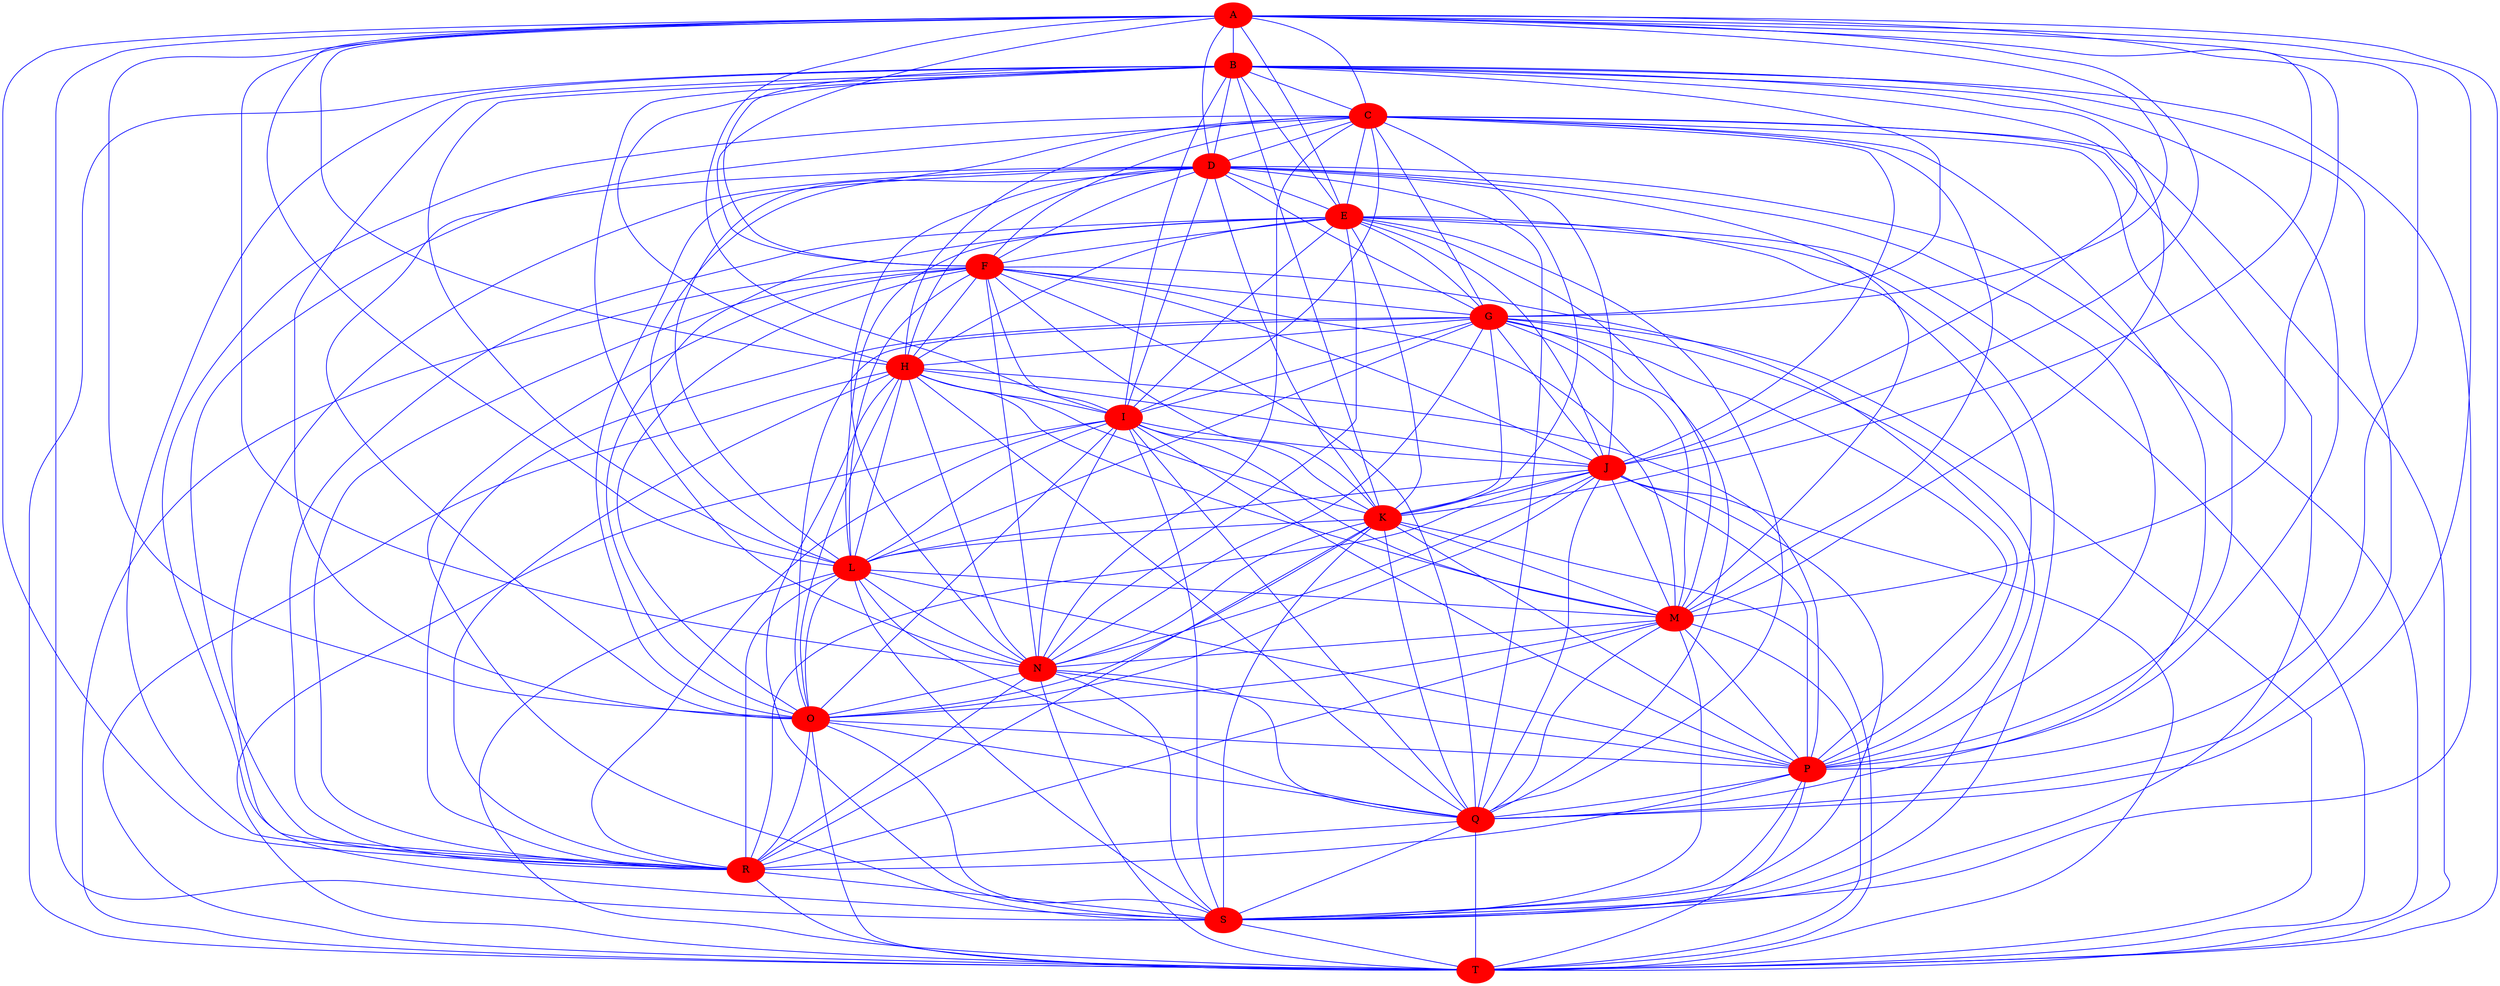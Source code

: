 strict graph "" {
	graph [bb="0,0,3426.9,2862.8"];
	node [color=red,
		label="\N",
		style=filled
	];
	edge [color=blue,
		width=2.0
	];
	A	[height=0.5,
		pos="1337.1,645.17",
		width=0.75];
	B	[height=0.5,
		pos="1964.8,1342.8",
		width=0.75];
	A -- B	[len=11.0,
		pos="1351,660.72 1434.6,753.61 1867.1,1234.3 1950.8,1327.3"];
	C	[height=0.5,
		pos="1900.2,288.53",
		width=0.75];
	A -- C	[len=63.0,
		pos="1356.8,632.69 1443.8,577.58 1793.1,356.37 1880.4,301.1"];
	D	[height=0.5,
		pos="1719.8,2121.6",
		width=0.75];
	A -- D	[len=98.0,
		pos="1341.7,663.04 1382.1,819.09 1674.8,1948 1715.2,2103.8"];
	E	[height=0.5,
		pos="27,1809.6",
		width=0.75];
	A -- E	[len=34.0,
		pos="1320.5,659.89 1179.7,785.07 184.77,1669.3 43.637,1794.8"];
	F	[height=0.5,
		pos="1036.4,937.51",
		width=0.75];
	A -- F	[len=5.0,
		pos="1321.7,660.07 1270.1,710.22 1103.2,872.54 1051.6,922.64"];
	G	[height=0.5,
		pos="1304.8,578.65",
		width=0.75];
	A -- G	[len=1.0,
		pos="1328.7,628.04 1324,618.19 1318,605.84 1313.2,595.95"];
	H	[height=0.5,
		pos="2505.6,1204.2",
		width=0.75];
	A -- H	[len=19.0,
		pos="1359.1,655.72 1505.6,725.8 2336.9,1123.5 2483.5,1193.7"];
	I	[height=0.5,
		pos="1018,1090.1",
		width=0.75];
	A -- I	[len=85.0,
		pos="1325.3,661.53 1275.3,731.29 1080.1,1003.5 1029.9,1073.5"];
	J	[height=0.5,
		pos="2011.6,2107.2",
		width=0.75];
	A -- J	[len=76.0,
		pos="1345.1,662.61 1415.9,816.12 1932.2,1935.1 2003.4,2089.5"];
	K	[height=0.5,
		pos="105.28,671.01",
		width=0.75];
	A -- K	[len=61.0,
		pos="1309.9,645.74 1146.4,649.17 295.34,667.03 132.3,670.45"];
	L	[height=0.5,
		pos="821,866.73",
		width=0.75];
	A -- L	[len=98.0,
		pos="1314.2,654.98 1228.9,691.62 929.25,820.25 843.87,856.91"];
	M	[height=0.5,
		pos="3399.9,80.366",
		width=0.75];
	A -- M	[len=95.0,
		pos="1362.4,638.23 1581.7,578.19 3155.9,147.17 3374.6,87.268"];
	N	[height=0.5,
		pos="1188.9,18",
		width=0.75];
	A -- N	[len=48.0,
		pos="1332.8,627.08 1311.2,535.8 1214.5,126.62 1193.1,35.866"];
	O	[height=0.5,
		pos="1605.9,724.79",
		width=0.75];
	A -- O	[len=41.0,
		pos="1361.9,652.52 1413.1,667.69 1530,702.31 1581.1,717.46"];
	P	[height=0.5,
		pos="1892.1,701.98",
		width=0.75];
	A -- P	[len=99.0,
		pos="1363.8,647.91 1457.7,657.52 1771.3,689.61 1865.3,699.23"];
	Q	[height=0.5,
		pos="1567.5,665.68",
		width=0.75];
	A -- Q	[len=3.0,
		pos="1363.9,647.56 1408.2,651.51 1496,659.32 1540.4,663.27"];
	R	[height=0.5,
		pos="769.74,1739.2",
		width=0.75];
	A -- R	[len=35.0,
		pos="1328.1,662.36 1261.7,790.39 844.96,1594.1 778.63,1722"];
	S	[height=0.5,
		pos="889.49,2844.8",
		width=0.75];
	A -- S	[len=63.0,
		pos="1333.4,663.2 1293.1,861.29 933.41,2628.9 893.15,2826.8"];
	T	[height=0.5,
		pos="1166.4,1263.3",
		width=0.75];
	A -- T	[len=26.0,
		pos="1332.1,663 1307.3,752.87 1196.2,1155.4 1171.4,1245.4"];
	B -- C	[len=53.0,
		pos="1963.7,1324.5 1955.9,1196.4 1909.2,435.32 1901.3,306.92"];
	B -- D	[len=69.0,
		pos="1959.2,1360.6 1926.4,1465.1 1758.2,1999.5 1725.3,2103.9"];
	B -- E	[len=70.0,
		pos="1939.3,1349 1727.3,1400 264.29,1752.4 52.527,1803.4"];
	B -- F	[len=88.0,
		pos="1941.9,1332.8 1813.7,1276.9 1187.6,1003.5 1059.3,947.55"];
	B -- G	[len=13.0,
		pos="1951.3,1327.2 1866.2,1228.7 1404.4,693.95 1318.5,594.55"];
	B -- H	[len=25.0,
		pos="1990.2,1336.4 2081,1313.1 2389.5,1234 2480.3,1210.7"];
	B -- I	[len=73.0,
		pos="1939.5,1336.1 1805.3,1300.2 1177.9,1132.7 1043.4,1096.8"];
	B -- J	[len=71.0,
		pos="1965.9,1361 1972.3,1465 2004.1,1984.4 2010.4,2088.9"];
	B -- K	[len=90.0,
		pos="1941,1334.2 1739.9,1261.6 330.48,752.38 129.18,679.65"];
	B -- L	[len=94.0,
		pos="1941.7,1333.2 1794.8,1272.1 992.03,937.92 844.35,876.45"];
	B -- M	[len=34.0,
		pos="1981.2,1328.5 2129.2,1198.2 3235.1,225.35 3383.4,94.829"];
	B -- N	[len=85.0,
		pos="1954.7,1325.6 1870.3,1181.4 1282.1,177.23 1198.7,34.79"];
	B -- O	[len=79.0,
		pos="1955,1326 1903.8,1237.8 1666.9,829.81 1615.6,741.63"];
	B -- P	[len=88.0,
		pos="1962.8,1324.7 1952.2,1232 1904.6,812.27 1894.1,719.96"];
	B -- Q	[len=12.0,
		pos="1954.8,1325.8 1899.6,1231.6 1632.7,776.75 1577.5,682.71"];
	B -- R	[len=55.0,
		pos="1940.4,1350.9 1786.2,1402.1 948.26,1680 794.11,1731.1"];
	B -- S	[len=43.0,
		pos="1953.1,1359.2 1844.2,1511.3 1009.9,2676.7 901.15,2828.5"];
	B -- T	[len=12.0,
		pos="1937.8,1340.2 1815.6,1328 1315.6,1278.2 1193.5,1266"];
	C -- D	[len=53.0,
		pos="1898.4,306.67 1880.8,485.25 1739.1,1925.7 1721.5,2103.6"];
	C -- E	[len=33.0,
		pos="1882.8,302.61 1705.4,446.74 221.9,1651.3 44.358,1795.5"];
	C -- F	[len=57.0,
		pos="1882.2,302.08 1769.7,386.54 1166.4,839.79 1054.3,924.03"];
	C -- G	[len=90.0,
		pos="1878.3,299.2 1784.9,344.69 1420.6,522.2 1326.9,567.88"];
	C -- H	[len=13.0,
		pos="1911.2,305.2 1986.1,418.53 2419.8,1074.5 2494.6,1187.6"];
	C -- I	[len=97.0,
		pos="1884.1,303.12 1775,402.32 1143.1,976.45 1034,1075.5"];
	C -- J	[len=26.0,
		pos="1901.3,306.53 1912.1,483.6 1999.6,1911.2 2010.4,2089"];
	C -- K	[len=90.0,
		pos="1874.5,294.01 1671.9,337.19 335.07,622.05 131.3,665.47"];
	C -- L	[len=82.0,
		pos="1879.1,299.82 1742.2,373.2 979.59,781.76 842.21,855.37"];
	C -- M	[len=38.0,
		pos="1926.9,284.83 2110.8,259.3 3189.2,109.61 3373.2,84.071"];
	C -- N	[len=13.0,
		pos="1876.5,279.53 1768.3,238.36 1321.1,68.27 1212.6,27.035"];
	C -- O	[len=6.0,
		pos="1889,305.1 1842.4,374.2 1663.7,639.07 1617.1,708.2"];
	C -- P	[len=76.0,
		pos="1899.8,306.56 1898.5,374.63 1893.8,615.61 1892.4,683.85"];
	C -- Q	[len=26.0,
		pos="1886.3,304.25 1832.2,365.6 1635.7,588.43 1581.4,649.89"];
	C -- R	[len=84.0,
		pos="1887.5,304.82 1771.6,453.61 897.86,1574.8 782.34,1723"];
	C -- S	[len=47.0,
		pos="1893.2,306.22 1808.5,520.49 981.08,2613.1 896.46,2827.1"];
	C -- T	[len=63.0,
		pos="1888.1,304.63 1800.6,420.85 1266.8,1130.1 1178.7,1247"];
	D -- E	[len=66.0,
		pos="1693.5,2116.8 1496.4,2080.5 250.34,1850.7 53.244,1814.4"];
	D -- F	[len=74.0,
		pos="1709.8,2104.4 1632.2,1969.9 1123.2,1088 1046.1,954.45"];
	D -- G	[len=83.0,
		pos="1715,2103.8 1671.9,1943.6 1352.7,756.91 1309.6,596.56"];
	D -- H	[len=90.0,
		pos="1733.4,2105.7 1829,1994.1 2397.4,1330.6 2492.2,1219.9"];
	D -- I	[len=65.0,
		pos="1708.5,2105 1625.5,1983.1 1112,1228.2 1029.3,1106.6"];
	D -- J	[len=4.0,
		pos="1746.7,2120.3 1802.1,2117.5 1928.5,2111.3 1984.3,2108.5"];
	D -- K	[len=82.0,
		pos="1703.5,2107 1545.2,1964.8 279.02,827.12 121.37,685.47"];
	D -- L	[len=47.0,
		pos="1708.1,2105.3 1610.3,1968.8 930.45,1019.6 832.7,883.06"];
	D -- M	[len=32.0,
		pos="1732.8,2105.8 1880.6,1926.2 3238.7,276.2 3386.8,96.265"];
	D -- N	[len=78.0,
		pos="1715.3,2103.8 1666.7,1911.4 1241.8,227.53 1193.4,35.761"];
	D -- O	[len=56.0,
		pos="1718.3,2103.5 1705.9,1951.6 1619.7,894.9 1607.4,742.97"];
	D -- P	[len=39.0,
		pos="1721.9,2103.7 1740.5,1951.1 1871.3,872.94 1889.9,720"];
	D -- Q	[len=46.0,
		pos="1717.9,2103.5 1701.6,1947.8 1585.6,838.87 1569.4,683.7"];
	D -- R	[len=76.0,
		pos="1696.3,2112.2 1565.1,2059.4 924.48,1801.5 793.25,1748.7"];
	D -- S	[len=16.0,
		pos="1703.2,2136.1 1596.9,2228.6 1012.5,2737.6 906.11,2830.3"];
	D -- T	[len=12.0,
		pos="1709,2104.9 1638.7,1995.9 1247.8,1389.4 1177.3,1280.2"];
	E -- F	[len=87.0,
		pos="43.677,1795.1 164.15,1691.1 899.93,1055.4 1019.8,951.78"];
	E -- G	[len=68.0,
		pos="42.695,1794.4 178.61,1663.5 1154.7,723.24 1289.4,593.48"];
	E -- H	[len=26.0,
		pos="52.747,1803.3 299.08,1743.1 2235.3,1270.2 2480.1,1210.5"];
	E -- I	[len=15.0,
		pos="45.477,1796.1 169.22,1706.3 876.33,1192.9 999.67,1103.4"];
	E -- J	[len=78.0,
		pos="53.554,1813.5 271.8,1846.3 1767.2,2070.5 1985.1,2103.2"];
	E -- K	[len=85.0,
		pos="28.261,1791.2 37.514,1656.6 94.798,823.43 104.02,689.25"];
	E -- L	[len=35.0,
		pos="40.448,1793.6 136.12,1680 712.68,995.36 807.73,882.48"];
	E -- M	[len=40.0,
		pos="48.538,1798.5 321.63,1658.5 3104.4,231.84 3378.2,91.469"];
	E -- N	[len=93.0,
		pos="37.76,1793 147.86,1623.2 1068,204.41 1178.1,34.601"];
	E -- O	[len=26.0,
		pos="45.831,1796.6 211.7,1682.7 1421.3,851.6 1587.1,737.71"];
	E -- P	[len=49.0,
		pos="47.31,1797.5 236.21,1685.3 1683.3,825.96 1871.9,713.99"];
	E -- Q	[len=62.0,
		pos="45.103,1796.1 205.97,1676.7 1388.5,798.62 1549.4,679.13"];
	E -- R	[len=29.0,
		pos="53.873,1807 169.87,1796 626.98,1752.7 742.9,1741.7"];
	E -- S	[len=18.0,
		pos="40.202,1825.4 140.13,1945.3 776.25,2708.9 876.26,2828.9"];
	E -- T	[len=77.0,
		pos="48.997,1799 193.07,1729.9 1000.6,1342.8 1144.5,1273.8"];
	F -- G	[len=90.0,
		pos="1048.6,921.16 1093.3,861.38 1247.6,655.04 1292.5,595.1"];
	F -- H	[len=67.0,
		pos="1062.5,942.26 1242.7,974.97 2299.2,1166.8 2479.4,1199.5"];
	F -- I	[len=2.0,
		pos="1034.2,955.61 1030.6,984.97 1023.7,1042.6 1020.2,1072"];
	F -- J	[len=25.0,
		pos="1049.8,953.6 1158.2,1083.7 1890.2,1961.6 1998.2,2091.2"];
	F -- K	[len=22.0,
		pos="1011.4,930.39 879.43,892.6 262.46,716.01 130.26,678.16"];
	F -- L	[len=3.0,
		pos="1012.1,929.53 970.71,915.94 887.05,888.44 845.53,874.79"];
	F -- M	[len=83.0,
		pos="1060.1,928.89 1291.8,844.87 3143.6,173.31 3375.9,89.042"];
	F -- N	[len=43.0,
		pos="1039.3,919.56 1058.7,802.85 1166.5,153.12 1185.9,36.07"];
	F -- O	[len=72.0,
		pos="1060.1,928.64 1152.7,894.05 1489.2,768.36 1582,733.7"];
	F -- P	[len=86.0,
		pos="1061.5,930.59 1186.7,896.13 1741.7,743.36 1866.9,708.9"];
	F -- Q	[len=80.0,
		pos="1057.8,926.52 1143.5,882.67 1460.4,720.49 1546.1,676.66"];
	F -- R	[len=80.0,
		pos="1030.4,955.38 994.91,1062.1 811.23,1614.4 775.7,1721.3"];
	F -- S	[len=40.0,
		pos="1034.9,955.78 1020.8,1139.1 904.98,2643.6 890.89,2826.6"];
	F -- T	[len=48.0,
		pos="1043.3,955.03 1065.9,1011.6 1136.8,1189 1159.4,1245.7"];
	G -- H	[len=68.0,
		pos="1326.1,589.77 1473.4,666.49 2336.9,1116.4 2484.2,1193.1"];
	G -- I	[len=50.0,
		pos="1295.2,595.66 1251.6,673.48 1071.3,995.02 1027.6,1073"];
	G -- J	[len=38.0,
		pos="1312.8,596.08 1385.7,753.75 1930.4,1931.6 2003.5,2089.6"];
	G -- K	[len=17.0,
		pos="1277.7,580.73 1117.4,593.07 292.66,656.58 132.31,668.93"];
	G -- L	[len=87.0,
		pos="1284.6,590.66 1205.9,637.51 920.09,807.72 841.26,854.67"];
	G -- M	[len=63.0,
		pos="1330.5,572.53 1553.2,519.55 3152.1,139.3 3374.3,86.455"];
	G -- N	[len=7.0,
		pos="1301,560.63 1283.6,476.19 1210,120.24 1192.6,35.952"];
	G -- O	[len=24.0,
		pos="1326.9,589.39 1382.6,616.42 1528,686.98 1583.7,714.03"];
	G -- P	[len=55.0,
		pos="1330.8,584.11 1427.9,604.5 1768.9,676.1 1866.1,696.51"];
	G -- Q	[len=77.0,
		pos="1329,586.68 1379.1,603.26 1493.3,641.1 1543.3,657.67"];
	G -- R	[len=96.0,
		pos="1296.8,595.95 1235.4,729.04 839.29,1588.3 777.76,1721.8"];
	G -- S	[len=51.0,
		pos="1301.5,596.56 1264.7,797.52 929.63,2625.7 892.77,2826.8"];
	G -- T	[len=13.0,
		pos="1301.1,596.61 1281.7,693.03 1189.6,1148.5 1170.1,1245.2"];
	H -- I	[len=32.0,
		pos="2478.5,1202.2 2294.4,1188 1228.9,1106.2 1045,1092.1"];
	H -- J	[len=12.0,
		pos="2496.1,1221.5 2433.9,1335.2 2082.8,1977 2020.9,2090.1"];
	H -- K	[len=78.0,
		pos="2479.8,1198.5 2238.3,1144.9 372.3,730.33 130.96,676.72"];
	H -- L	[len=86.0,
		pos="2479.4,1199 2283.3,1159.7 1043.3,911.26 847.12,871.96"];
	H -- M	[len=58.0,
		pos="2518.6,1187.9 2620.1,1060.2 3286.2,223.22 3387.1,96.443"];
	H -- N	[len=58.0,
		pos="2489.4,1189.7 2349.5,1063.6 1345.7,159.25 1205.2,32.694"];
	H -- O	[len=49.0,
		pos="2484.2,1192.9 2361.7,1127.6 1749,801.08 1627,736.06"];
	H -- P	[len=10.0,
		pos="2488.2,1190 2399.5,1117.4 1997.7,788.42 1909.3,716.07"];
	H -- Q	[len=67.0,
		pos="2485.1,1192.5 2361.2,1121.4 1712.4,748.86 1588.1,677.51"];
	H -- R	[len=55.0,
		pos="2481,1211.8 2286,1271.9 989.45,1671.5 794.31,1731.6"];
	H -- S	[len=61.0,
		pos="2490.6,1219.4 2337.5,1374.8 1059,2672.7 904.7,2829.3"];
	H -- T	[len=39.0,
		pos="2478.5,1205.4 2306.4,1213 1365.7,1254.5 1193.5,1262.1"];
	I -- J	[len=53.0,
		pos="1032.8,1105.2 1146.8,1221.9 1882.4,1974.9 1996.7,2091.9"];
	I -- K	[len=11.0,
		pos="995.46,1079.7 869.46,1021.8 253.95,739.27 127.87,681.39"];
	I -- L	[len=25.0,
		pos="1004.2,1074.3 967.99,1033.3 871,923.4 834.84,882.42"];
	I -- M	[len=96.0,
		pos="1040.8,1080.4 1269.6,983.41 3146.7,187.7 3376.8,90.155"];
	I -- N	[len=88.0,
		pos="1020.9,1071.9 1041.5,942.71 1165.6,164.25 1186,35.909"];
	I -- O	[len=35.0,
		pos="1037.9,1077.7 1127.9,1021.8 1496,793.03 1586,737.15"];
	I -- P	[len=58.0,
		pos="1040.5,1080.1 1162.8,1025.8 1746.5,766.63 1869.4,712.07"];
	I -- Q	[len=63.0,
		pos="1035.7,1076.4 1118.3,1012.6 1466.5,743.67 1549.6,679.48"];
	I -- R	[len=93.0,
		pos="1011.3,1107.8 975.81,1200.4 811.93,1628.9 776.5,1721.5"];
	I -- S	[len=23.0,
		pos="1016.7,1108.3 1003.9,1282.7 903.5,2653.5 890.8,2826.8"];
	I -- T	[len=3.0,
		pos="1031.5,1105.7 1059.6,1138.6 1124.7,1214.6 1152.9,1247.5"];
	J -- K	[len=69.0,
		pos="1993.6,2093.6 1811.7,1956.6 304.99,821.47 123.21,684.52"];
	J -- L	[len=16.0,
		pos="1996.9,2091.9 1870.4,1960.1 962.76,1014.4 835.75,882.1"];
	J -- M	[len=33.0,
		pos="2022.9,2090.5 2148,1908 3263.6,279.28 3388.5,96.943"];
	J -- N	[len=76.0,
		pos="2004.7,2089.7 1930.1,1900.2 1270.9,226.3 1195.8,35.657"];
	J -- O	[len=47.0,
		pos="2006.4,2089.4 1962.5,1940 1655.3,893.3 1611.2,742.8"];
	J -- P	[len=25.0,
		pos="2010,2089.1 1997.1,1937.3 1906.7,873.27 1893.6,720.28"];
	J -- Q	[len=33.0,
		pos="2006.1,2089.5 1958.9,1936.3 1620.4,837.32 1573,683.54"];
	J -- R	[len=65.0,
		pos="1986.8,2099.8 1827.8,2052.7 953.74,1793.7 794.6,1746.6"];
	J -- S	[len=58.0,
		pos="1992.1,2120 1855.7,2209.6 1045.7,2742.1 909.06,2831.9"];
	J -- T	[len=43.0,
		pos="1996.5,2092.2 1892.9,1988.7 1285.2,1381.9 1181.5,1278.3"];
	K -- L	[len=33.0,
		pos="130.33,677.87 240.93,708.11 684.85,829.5 795.78,859.83"];
	K -- M	[len=53.0,
		pos="131.8,666.26 426.23,613.47 3078.9,137.9 3373.3,85.12"];
	K -- N	[len=54.0,
		pos="125.48,658.84 260.78,577.3 1034,111.36 1168.8,30.091"];
	K -- O	[len=79.0,
		pos="132.28,671.98 317.15,678.61 1394.1,717.2 1578.9,723.82"];
	K -- P	[len=63.0,
		pos="132.27,671.48 338.24,675.05 1658.7,697.93 1865,701.51"];
	K -- Q	[len=35.0,
		pos="132.54,670.91 315.12,670.25 1358.5,666.44 1540.4,665.78"];
	K -- R	[len=78.0,
		pos="115.71,687.79 193.48,812.81 681.64,1597.6 759.32,1722.4"];
	K -- S	[len=61.0,
		pos="111.71,688.83 182.33,884.6 812.52,2631.4 883.07,2827"];
	K -- T	[len=85.0,
		pos="126,682.58 260.68,757.75 1010.5,1176.3 1145.6,1251.7"];
	L -- M	[len=63.0,
		pos="845.7,859.2 1093.5,783.64 3127.8,163.31 3375.2,87.872"];
	L -- N	[len=19.0,
		pos="828.51,849.39 876,739.84 1133.9,144.78 1181.4,35.311"];
	L -- O	[len=93.0,
		pos="847.11,862.01 966.54,840.41 1460,751.16 1579.7,729.53"];
	L -- P	[len=49.0,
		pos="847.48,862.66 995.34,839.91 1717.6,728.81 1865.6,706.05"];
	L -- Q	[len=64.0,
		pos="846.26,859.93 960.49,829.16 1428,703.24 1542.3,672.48"];
	L -- R	[len=40.0,
		pos="819.93,884.95 813.26,998.5 777.46,1607.8 770.8,1721.1"];
	L -- S	[len=82.0,
		pos="821.62,884.74 828.07,1070.9 882.41,2640.4 888.86,2826.7"];
	L -- T	[len=60.0,
		pos="834.97,882.77 890.76,946.82 1097.3,1183.9 1152.7,1247.5"];
	M -- N	[len=47.0,
		pos="3372.7,79.6 3137.6,72.97 1450.4,25.376 1215.9,18.762"];
	M -- O	[len=85.0,
		pos="3375.9,88.989 3178.6,159.86 1826.8,645.45 1629.8,716.2"];
	M -- P	[len=21.0,
		pos="3376.8,89.881 3202.1,161.9 2090,620.36 1915.2,692.44"];
	M -- Q	[len=80.0,
		pos="3375.3,88.198 3173.8,152.57 1793.1,593.61 1591.9,657.88"];
	M -- R	[len=49.0,
		pos="3380.2,92.765 3152.4,236.41 1018.2,1582.5 789.55,1726.7"];
	M -- S	[len=89.0,
		pos="3385.7,95.913 3193.3,307.8 1095.7,2617.7 903.56,2829.3"];
	M -- T	[len=78.0,
		pos="3378.5,91.695 3163.9,205.37 1402,1138.5 1187.8,1252"];
	N -- O	[len=41.0,
		pos="1198.8,34.774 1255.5,130.94 1538.9,611.28 1595.9,707.86"];
	N -- P	[len=83.0,
		pos="1204.2,32.922 1297.1,123.28 1783.5,596.33 1876.7,686.96"];
	N -- Q	[len=51.0,
		pos="1198.8,34.991 1252.2,126.3 1504.6,558 1557.7,648.87"];
	N -- R	[len=63.0,
		pos="1184.5,35.879 1142.9,206.85 815.78,1550.1 774.1,1721.3"];
	N -- S	[len=94.0,
		pos="1187,36.051 1162.7,264.93 915.71,2597.2 891.41,2826.6"];
	N -- T	[len=21.0,
		pos="1188.6,36.084 1186,177.41 1169.3,1103.1 1166.8,1245"];
	O -- P	[len=72.0,
		pos="1632.8,722.64 1687.3,718.29 1810.4,708.49 1865,704.13"];
	O -- Q	[len=1.0,
		pos="1595,708.01 1589.8,699.95 1583.5,690.33 1578.3,682.3"];
	O -- R	[len=80.0,
		pos="1592.7,740.72 1494.9,859.44 880.6,1604.7 782.84,1723.3"];
	O -- S	[len=58.0,
		pos="1599.9,742.48 1534.9,934.86 960.32,2635.2 895.44,2827.2"];
	O -- T	[len=8.0,
		pos="1593,740.61 1528.7,819.4 1243.7,1168.7 1179.4,1247.5"];
	P -- Q	[len=4.0,
		pos="1865.3,698.97 1804.2,692.15 1655.5,675.52 1594.4,668.68"];
	P -- R	[len=79.0,
		pos="1876.2,716.64 1750.2,833.1 912.69,1607.1 785.83,1724.3"];
	P -- S	[len=73.0,
		pos="1884,719.22 1794.4,910.73 987.15,2636.1 897.55,2827.5"];
	P -- T	[len=15.0,
		pos="1874.2,715.85 1773.9,793.43 1283.6,1172.7 1184.1,1249.7"];
	Q -- R	[len=92.0,
		pos="1555.3,682.11 1462.9,806.49 874.48,1598.2 781.97,1722.7"];
	Q -- S	[len=48.0,
		pos="1562,683.54 1500.9,879.79 956.03,2630.9 895.03,2827"];
	Q -- T	[len=47.0,
		pos="1556.4,682.29 1498.7,768.16 1235,1161.1 1177.5,1246.8"];
	R -- S	[len=76.0,
		pos="771.72,1757.5 786.01,1889.4 873.3,2695.4 887.53,2826.7"];
	R -- T	[len=8.0,
		pos="782.94,1723.4 843.3,1650.9 1092.7,1351.7 1153.2,1279.2"];
	S -- T	[len=20.0,
		pos="892.64,2826.8 921.21,2663.6 1134.6,1444.9 1163.3,1281.4"];
}
